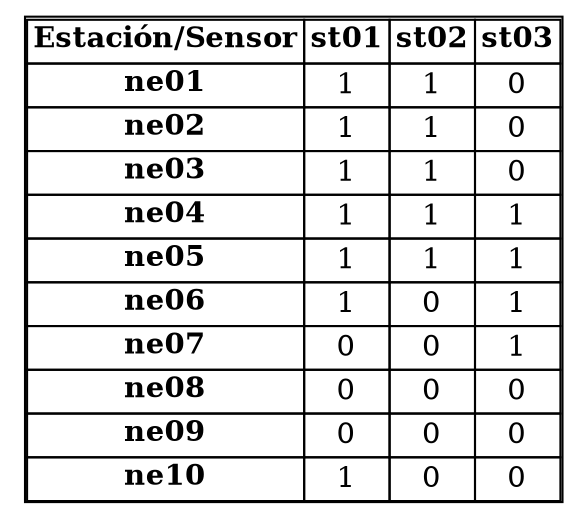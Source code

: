 // matriz_patron_cultivo
digraph {
	matriz [label=<<TABLE BORDER="1" CELLBORDER="1" CELLSPACING="0"><TR><TD><B>Estación/Sensor</B></TD><TD><B>st01</B></TD><TD><B>st02</B></TD><TD><B>st03</B></TD></TR><TR><TD><B>ne01</B></TD><TD>1</TD><TD>1</TD><TD>0</TD></TR><TR><TD><B>ne02</B></TD><TD>1</TD><TD>1</TD><TD>0</TD></TR><TR><TD><B>ne03</B></TD><TD>1</TD><TD>1</TD><TD>0</TD></TR><TR><TD><B>ne04</B></TD><TD>1</TD><TD>1</TD><TD>1</TD></TR><TR><TD><B>ne05</B></TD><TD>1</TD><TD>1</TD><TD>1</TD></TR><TR><TD><B>ne06</B></TD><TD>1</TD><TD>0</TD><TD>1</TD></TR><TR><TD><B>ne07</B></TD><TD>0</TD><TD>0</TD><TD>1</TD></TR><TR><TD><B>ne08</B></TD><TD>0</TD><TD>0</TD><TD>0</TD></TR><TR><TD><B>ne09</B></TD><TD>0</TD><TD>0</TD><TD>0</TD></TR><TR><TD><B>ne10</B></TD><TD>1</TD><TD>0</TD><TD>0</TD></TR></TABLE>> shape=plaintext]
}

